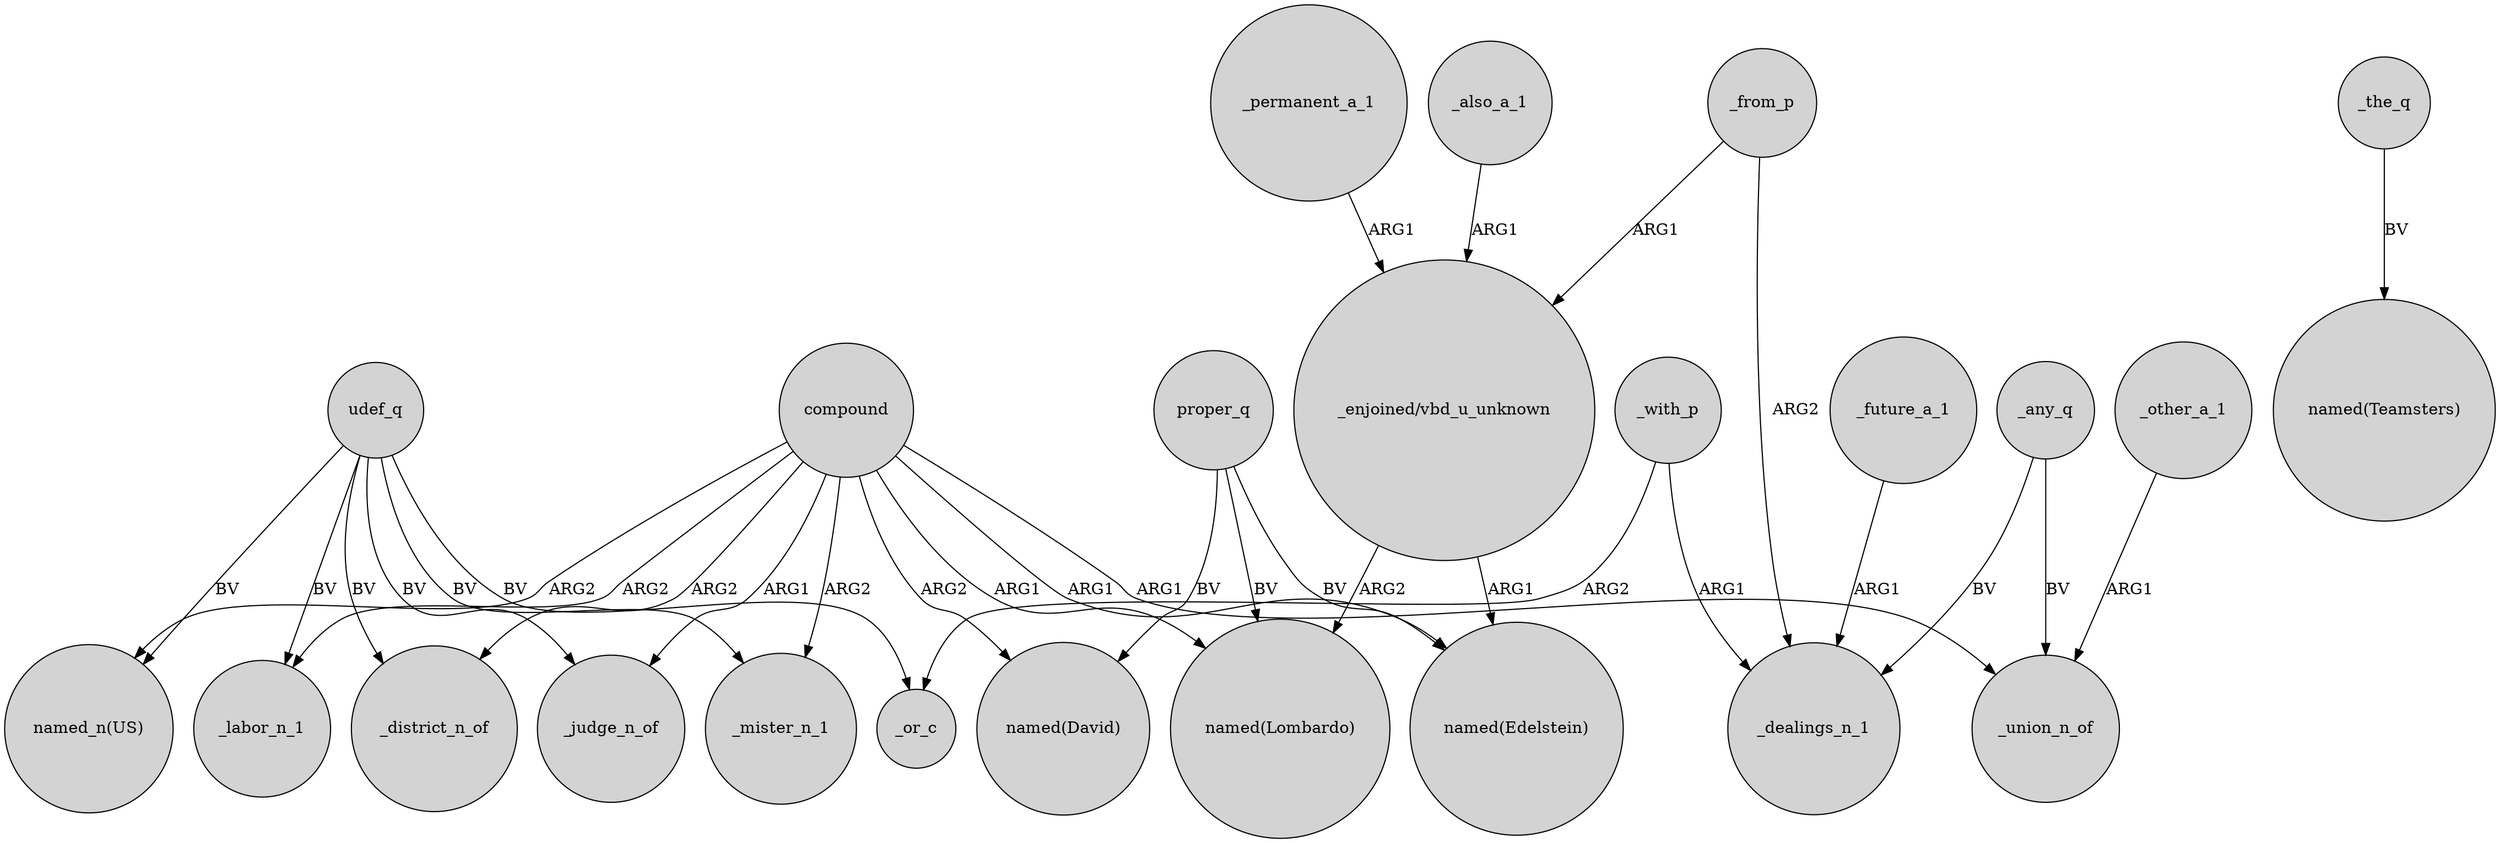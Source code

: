 digraph {
	node [shape=circle style=filled]
	udef_q -> "named_n(US)" [label=BV]
	_with_p -> _dealings_n_1 [label=ARG1]
	compound -> _mister_n_1 [label=ARG2]
	udef_q -> _mister_n_1 [label=BV]
	compound -> _labor_n_1 [label=ARG2]
	udef_q -> _or_c [label=BV]
	compound -> "named_n(US)" [label=ARG2]
	_from_p -> _dealings_n_1 [label=ARG2]
	udef_q -> _judge_n_of [label=BV]
	_with_p -> _or_c [label=ARG2]
	udef_q -> _labor_n_1 [label=BV]
	_permanent_a_1 -> "_enjoined/vbd_u_unknown" [label=ARG1]
	_any_q -> _dealings_n_1 [label=BV]
	"_enjoined/vbd_u_unknown" -> "named(Lombardo)" [label=ARG2]
	_any_q -> _union_n_of [label=BV]
	_from_p -> "_enjoined/vbd_u_unknown" [label=ARG1]
	compound -> _judge_n_of [label=ARG1]
	_future_a_1 -> _dealings_n_1 [label=ARG1]
	"_enjoined/vbd_u_unknown" -> "named(Edelstein)" [label=ARG1]
	_also_a_1 -> "_enjoined/vbd_u_unknown" [label=ARG1]
	compound -> _district_n_of [label=ARG2]
	compound -> "named(David)" [label=ARG2]
	compound -> "named(Lombardo)" [label=ARG1]
	compound -> "named(Edelstein)" [label=ARG1]
	_the_q -> "named(Teamsters)" [label=BV]
	udef_q -> _district_n_of [label=BV]
	proper_q -> "named(Edelstein)" [label=BV]
	proper_q -> "named(David)" [label=BV]
	_other_a_1 -> _union_n_of [label=ARG1]
	compound -> _union_n_of [label=ARG1]
	proper_q -> "named(Lombardo)" [label=BV]
}
